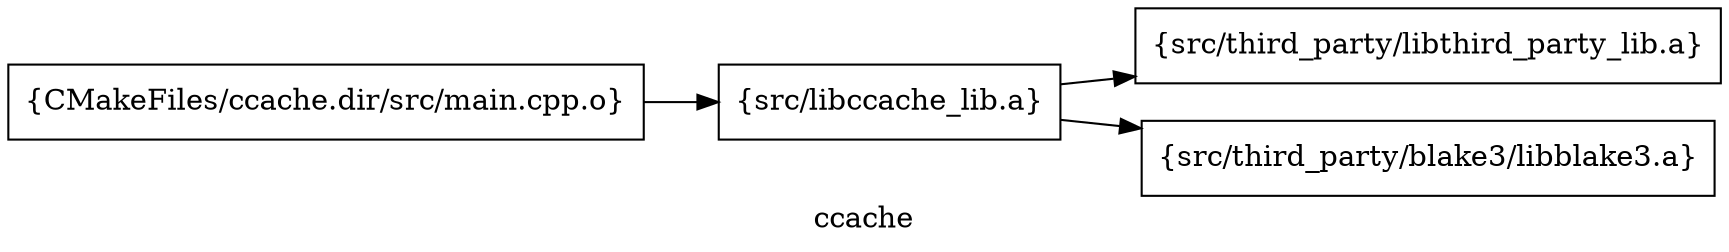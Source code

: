 digraph "ccache" {
	label="ccache";
	rankdir=LR;
	{ rank=same; Node0x55a7c39897d8;  }
	{ rank=same; Node0x55a7c39890f8;  }

	Node0x55a7c39897d8 [shape=record,shape=box,group=0,label="{CMakeFiles/ccache.dir/src/main.cpp.o}"];
	Node0x55a7c39897d8 -> Node0x55a7c39890f8;
	Node0x55a7c39890f8 [shape=record,shape=box,group=0,label="{src/libccache_lib.a}"];
	Node0x55a7c39890f8 -> Node0x55a7c3988bf8;
	Node0x55a7c39890f8 -> Node0x55a7c3989b48;
	Node0x55a7c3988bf8 [shape=record,shape=box,group=0,label="{src/third_party/libthird_party_lib.a}"];
	Node0x55a7c3989b48 [shape=record,shape=box,group=0,label="{src/third_party/blake3/libblake3.a}"];
}
